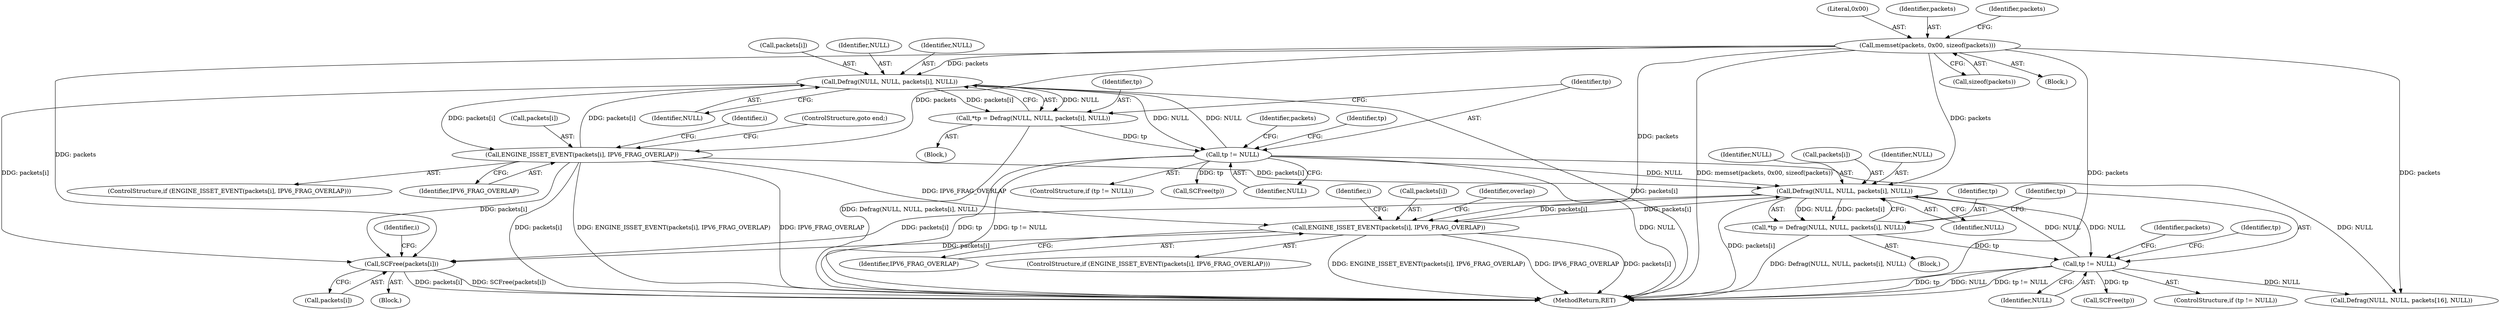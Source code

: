 digraph "0_suricata_4a04f814b15762eb446a5ead4d69d021512df6f8_14@pointer" {
"1000492" [label="(Call,SCFree(packets[i]))"];
"1000362" [label="(Call,Defrag(NULL, NULL, packets[i], NULL))"];
"1000370" [label="(Call,tp != NULL)"];
"1000360" [label="(Call,*tp = Defrag(NULL, NULL, packets[i], NULL))"];
"1000139" [label="(Call,memset(packets, 0x00, sizeof(packets)))"];
"1000378" [label="(Call,ENGINE_ISSET_EVENT(packets[i], IPV6_FRAG_OVERLAP))"];
"1000399" [label="(Call,Defrag(NULL, NULL, packets[i], NULL))"];
"1000407" [label="(Call,tp != NULL)"];
"1000397" [label="(Call,*tp = Defrag(NULL, NULL, packets[i], NULL))"];
"1000415" [label="(Call,ENGINE_ISSET_EVENT(packets[i], IPV6_FRAG_OVERLAP))"];
"1000493" [label="(Call,packets[i])"];
"1000361" [label="(Identifier,tp)"];
"1000400" [label="(Identifier,NULL)"];
"1000409" [label="(Identifier,NULL)"];
"1000378" [label="(Call,ENGINE_ISSET_EVENT(packets[i], IPV6_FRAG_OVERLAP))"];
"1000491" [label="(Block,)"];
"1000372" [label="(Identifier,NULL)"];
"1000499" [label="(MethodReturn,RET)"];
"1000141" [label="(Literal,0x00)"];
"1000411" [label="(Call,SCFree(tp))"];
"1000368" [label="(Identifier,NULL)"];
"1000416" [label="(Call,packets[i])"];
"1000492" [label="(Call,SCFree(packets[i]))"];
"1000406" [label="(ControlStructure,if (tp != NULL))"];
"1000399" [label="(Call,Defrag(NULL, NULL, packets[i], NULL))"];
"1000380" [label="(Identifier,packets)"];
"1000142" [label="(Call,sizeof(packets))"];
"1000140" [label="(Identifier,packets)"];
"1000377" [label="(ControlStructure,if (ENGINE_ISSET_EVENT(packets[i], IPV6_FRAG_OVERLAP)))"];
"1000357" [label="(Identifier,i)"];
"1000417" [label="(Identifier,packets)"];
"1000369" [label="(ControlStructure,if (tp != NULL))"];
"1000408" [label="(Identifier,tp)"];
"1000395" [label="(Block,)"];
"1000415" [label="(Call,ENGINE_ISSET_EVENT(packets[i], IPV6_FRAG_OVERLAP))"];
"1000127" [label="(Block,)"];
"1000397" [label="(Call,*tp = Defrag(NULL, NULL, packets[i], NULL))"];
"1000419" [label="(Identifier,IPV6_FRAG_OVERLAP)"];
"1000364" [label="(Identifier,NULL)"];
"1000402" [label="(Call,packets[i])"];
"1000374" [label="(Call,SCFree(tp))"];
"1000363" [label="(Identifier,NULL)"];
"1000375" [label="(Identifier,tp)"];
"1000370" [label="(Call,tp != NULL)"];
"1000407" [label="(Call,tp != NULL)"];
"1000382" [label="(Identifier,IPV6_FRAG_OVERLAP)"];
"1000384" [label="(ControlStructure,goto end;)"];
"1000146" [label="(Identifier,packets)"];
"1000405" [label="(Identifier,NULL)"];
"1000358" [label="(Block,)"];
"1000490" [label="(Identifier,i)"];
"1000139" [label="(Call,memset(packets, 0x00, sizeof(packets)))"];
"1000371" [label="(Identifier,tp)"];
"1000362" [label="(Call,Defrag(NULL, NULL, packets[i], NULL))"];
"1000430" [label="(Call,Defrag(NULL, NULL, packets[16], NULL))"];
"1000412" [label="(Identifier,tp)"];
"1000365" [label="(Call,packets[i])"];
"1000398" [label="(Identifier,tp)"];
"1000360" [label="(Call,*tp = Defrag(NULL, NULL, packets[i], NULL))"];
"1000401" [label="(Identifier,NULL)"];
"1000422" [label="(Identifier,overlap)"];
"1000394" [label="(Identifier,i)"];
"1000379" [label="(Call,packets[i])"];
"1000414" [label="(ControlStructure,if (ENGINE_ISSET_EVENT(packets[i], IPV6_FRAG_OVERLAP)))"];
"1000492" -> "1000491"  [label="AST: "];
"1000492" -> "1000493"  [label="CFG: "];
"1000493" -> "1000492"  [label="AST: "];
"1000490" -> "1000492"  [label="CFG: "];
"1000492" -> "1000499"  [label="DDG: packets[i]"];
"1000492" -> "1000499"  [label="DDG: SCFree(packets[i])"];
"1000362" -> "1000492"  [label="DDG: packets[i]"];
"1000399" -> "1000492"  [label="DDG: packets[i]"];
"1000378" -> "1000492"  [label="DDG: packets[i]"];
"1000415" -> "1000492"  [label="DDG: packets[i]"];
"1000139" -> "1000492"  [label="DDG: packets"];
"1000362" -> "1000360"  [label="AST: "];
"1000362" -> "1000368"  [label="CFG: "];
"1000363" -> "1000362"  [label="AST: "];
"1000364" -> "1000362"  [label="AST: "];
"1000365" -> "1000362"  [label="AST: "];
"1000368" -> "1000362"  [label="AST: "];
"1000360" -> "1000362"  [label="CFG: "];
"1000362" -> "1000499"  [label="DDG: packets[i]"];
"1000362" -> "1000360"  [label="DDG: NULL"];
"1000362" -> "1000360"  [label="DDG: packets[i]"];
"1000370" -> "1000362"  [label="DDG: NULL"];
"1000139" -> "1000362"  [label="DDG: packets"];
"1000378" -> "1000362"  [label="DDG: packets[i]"];
"1000362" -> "1000370"  [label="DDG: NULL"];
"1000362" -> "1000378"  [label="DDG: packets[i]"];
"1000370" -> "1000369"  [label="AST: "];
"1000370" -> "1000372"  [label="CFG: "];
"1000371" -> "1000370"  [label="AST: "];
"1000372" -> "1000370"  [label="AST: "];
"1000375" -> "1000370"  [label="CFG: "];
"1000380" -> "1000370"  [label="CFG: "];
"1000370" -> "1000499"  [label="DDG: tp != NULL"];
"1000370" -> "1000499"  [label="DDG: NULL"];
"1000370" -> "1000499"  [label="DDG: tp"];
"1000360" -> "1000370"  [label="DDG: tp"];
"1000370" -> "1000374"  [label="DDG: tp"];
"1000370" -> "1000399"  [label="DDG: NULL"];
"1000370" -> "1000430"  [label="DDG: NULL"];
"1000360" -> "1000358"  [label="AST: "];
"1000361" -> "1000360"  [label="AST: "];
"1000371" -> "1000360"  [label="CFG: "];
"1000360" -> "1000499"  [label="DDG: Defrag(NULL, NULL, packets[i], NULL)"];
"1000139" -> "1000127"  [label="AST: "];
"1000139" -> "1000142"  [label="CFG: "];
"1000140" -> "1000139"  [label="AST: "];
"1000141" -> "1000139"  [label="AST: "];
"1000142" -> "1000139"  [label="AST: "];
"1000146" -> "1000139"  [label="CFG: "];
"1000139" -> "1000499"  [label="DDG: memset(packets, 0x00, sizeof(packets))"];
"1000139" -> "1000499"  [label="DDG: packets"];
"1000139" -> "1000378"  [label="DDG: packets"];
"1000139" -> "1000399"  [label="DDG: packets"];
"1000139" -> "1000415"  [label="DDG: packets"];
"1000139" -> "1000430"  [label="DDG: packets"];
"1000378" -> "1000377"  [label="AST: "];
"1000378" -> "1000382"  [label="CFG: "];
"1000379" -> "1000378"  [label="AST: "];
"1000382" -> "1000378"  [label="AST: "];
"1000384" -> "1000378"  [label="CFG: "];
"1000357" -> "1000378"  [label="CFG: "];
"1000378" -> "1000499"  [label="DDG: packets[i]"];
"1000378" -> "1000499"  [label="DDG: ENGINE_ISSET_EVENT(packets[i], IPV6_FRAG_OVERLAP)"];
"1000378" -> "1000499"  [label="DDG: IPV6_FRAG_OVERLAP"];
"1000378" -> "1000399"  [label="DDG: packets[i]"];
"1000378" -> "1000415"  [label="DDG: IPV6_FRAG_OVERLAP"];
"1000399" -> "1000397"  [label="AST: "];
"1000399" -> "1000405"  [label="CFG: "];
"1000400" -> "1000399"  [label="AST: "];
"1000401" -> "1000399"  [label="AST: "];
"1000402" -> "1000399"  [label="AST: "];
"1000405" -> "1000399"  [label="AST: "];
"1000397" -> "1000399"  [label="CFG: "];
"1000399" -> "1000499"  [label="DDG: packets[i]"];
"1000399" -> "1000397"  [label="DDG: NULL"];
"1000399" -> "1000397"  [label="DDG: packets[i]"];
"1000407" -> "1000399"  [label="DDG: NULL"];
"1000415" -> "1000399"  [label="DDG: packets[i]"];
"1000399" -> "1000407"  [label="DDG: NULL"];
"1000399" -> "1000415"  [label="DDG: packets[i]"];
"1000407" -> "1000406"  [label="AST: "];
"1000407" -> "1000409"  [label="CFG: "];
"1000408" -> "1000407"  [label="AST: "];
"1000409" -> "1000407"  [label="AST: "];
"1000412" -> "1000407"  [label="CFG: "];
"1000417" -> "1000407"  [label="CFG: "];
"1000407" -> "1000499"  [label="DDG: NULL"];
"1000407" -> "1000499"  [label="DDG: tp != NULL"];
"1000407" -> "1000499"  [label="DDG: tp"];
"1000397" -> "1000407"  [label="DDG: tp"];
"1000407" -> "1000411"  [label="DDG: tp"];
"1000407" -> "1000430"  [label="DDG: NULL"];
"1000397" -> "1000395"  [label="AST: "];
"1000398" -> "1000397"  [label="AST: "];
"1000408" -> "1000397"  [label="CFG: "];
"1000397" -> "1000499"  [label="DDG: Defrag(NULL, NULL, packets[i], NULL)"];
"1000415" -> "1000414"  [label="AST: "];
"1000415" -> "1000419"  [label="CFG: "];
"1000416" -> "1000415"  [label="AST: "];
"1000419" -> "1000415"  [label="AST: "];
"1000422" -> "1000415"  [label="CFG: "];
"1000394" -> "1000415"  [label="CFG: "];
"1000415" -> "1000499"  [label="DDG: packets[i]"];
"1000415" -> "1000499"  [label="DDG: ENGINE_ISSET_EVENT(packets[i], IPV6_FRAG_OVERLAP)"];
"1000415" -> "1000499"  [label="DDG: IPV6_FRAG_OVERLAP"];
}
